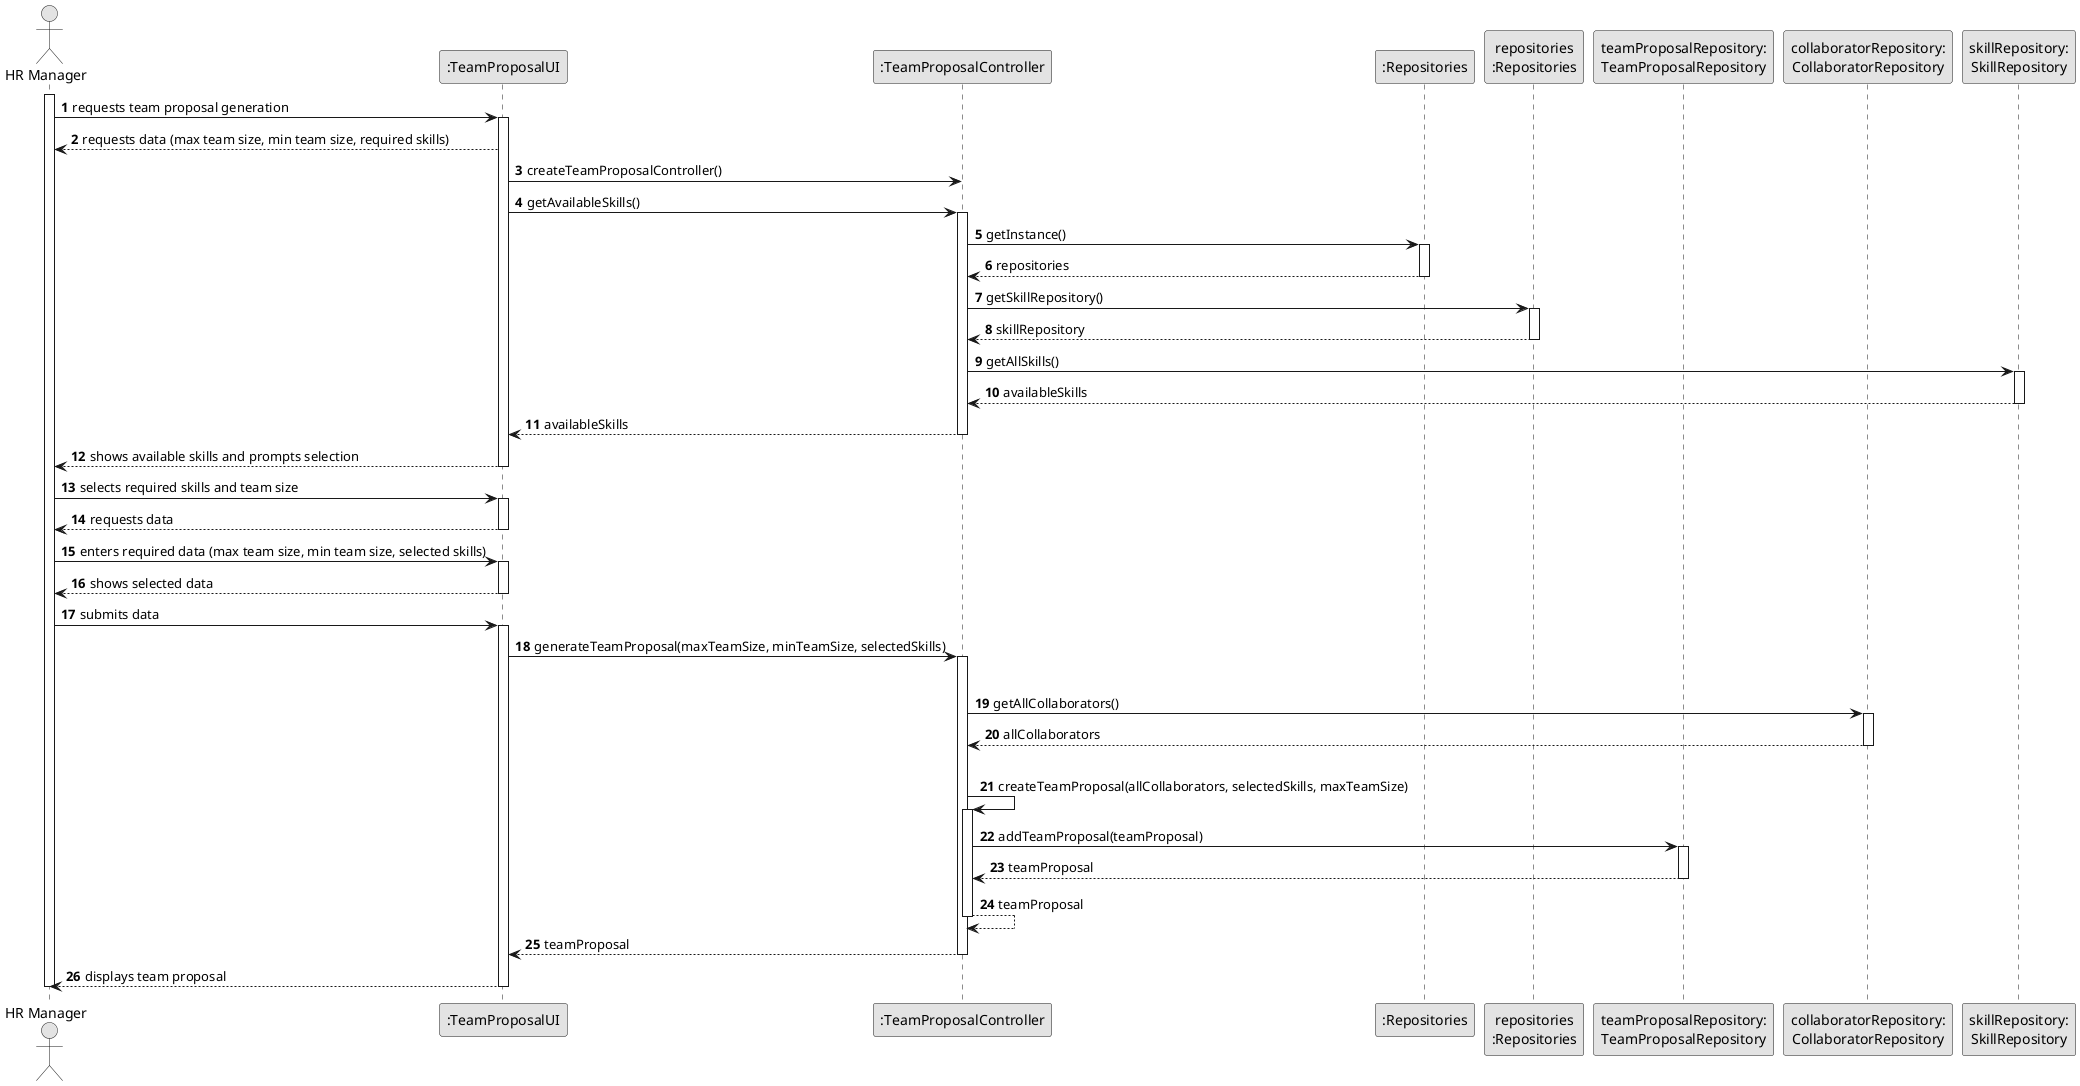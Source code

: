 @startuml
skinparam monochrome true
skinparam packageStyle rectangle
skinparam shadowing false

autonumber

' Actors
actor "HR Manager" as HRM
participant ":TeamProposalUI" as UI
participant ":TeamProposalController" as Controller
participant ":Repositories" as RepositorySingleton
participant "repositories\n:Repositories" as PLAT
participant "teamProposalRepository:\nTeamProposalRepository" as TeamProposalRepository
participant "collaboratorRepository:\nCollaboratorRepository" as CollaboratorRepository
participant "skillRepository:\nSkillRepository" as SkillRepository

activate HRM

HRM -> UI : requests team proposal generation

activate UI

    ' UI requests necessary data from HRM
    UI --> HRM : requests data (max team size, min team size, required skills)

    ' Create controller to handle team proposal generation
    UI -> Controller : createTeamProposalController()

    ' UI retrieves available skills from repositories
    UI -> Controller : getAvailableSkills()
    activate Controller

        Controller -> RepositorySingleton : getInstance()
        activate RepositorySingleton

            RepositorySingleton --> Controller: repositories
        deactivate RepositorySingleton

        Controller -> PLAT : getSkillRepository()
        activate PLAT

            PLAT --> Controller: skillRepository
        deactivate PLAT

        Controller -> SkillRepository : getAllSkills()
        activate SkillRepository

            SkillRepository --> Controller : availableSkills
        deactivate SkillRepository

        Controller --> UI : availableSkills
    deactivate Controller

    ' UI displays available skills and prompts HRM to select
    UI --> HRM : shows available skills and prompts selection
deactivate UI

HRM -> UI : selects required skills and team size
activate UI

    UI --> HRM : requests data
deactivate UI

HRM -> UI : enters required data (max team size, min team size, selected skills)
activate UI

    UI --> HRM : shows selected data
deactivate UI

HRM -> UI : submits data
activate UI

    ' Controller creates the team proposal based on input data
    UI -> Controller : generateTeamProposal(maxTeamSize, minTeamSize, selectedSkills)
    activate Controller

        ' Controller interacts with repositories to fetch necessary data
        |||
        Controller -> CollaboratorRepository : getAllCollaborators()
        activate CollaboratorRepository

            CollaboratorRepository --> Controller : allCollaborators
        deactivate CollaboratorRepository
        |||

        ' Controller creates the team proposal
        Controller -> Controller : createTeamProposal(allCollaborators, selectedSkills, maxTeamSize)
        activate Controller

            Controller -> TeamProposalRepository : addTeamProposal(teamProposal)
            activate TeamProposalRepository

                TeamProposalRepository --> Controller : teamProposal
            deactivate TeamProposalRepository

            Controller --> Controller : teamProposal
        deactivate Controller

        ' Controller returns the team proposal to UI
        Controller --> UI : teamProposal
    deactivate Controller

    ' UI displays the generated team proposal
    UI --> HRM : displays team proposal
deactivate UI

deactivate HRM
@enduml

